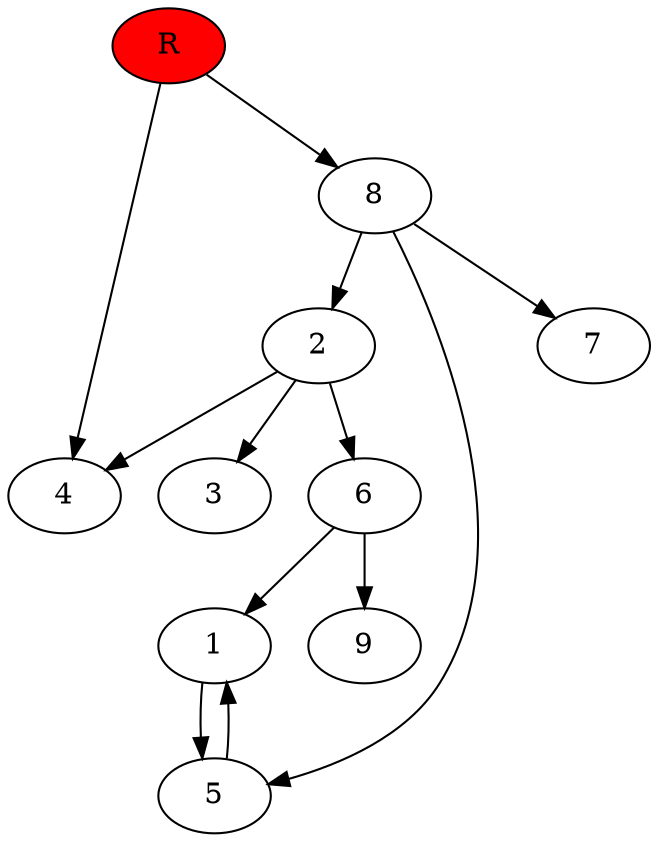 digraph prb70954 {
	1
	2
	3
	4
	5
	6
	7
	8
	R [fillcolor="#ff0000" style=filled]
	1 -> 5
	2 -> 3
	2 -> 4
	2 -> 6
	5 -> 1
	6 -> 1
	6 -> 9
	8 -> 2
	8 -> 5
	8 -> 7
	R -> 4
	R -> 8
}
